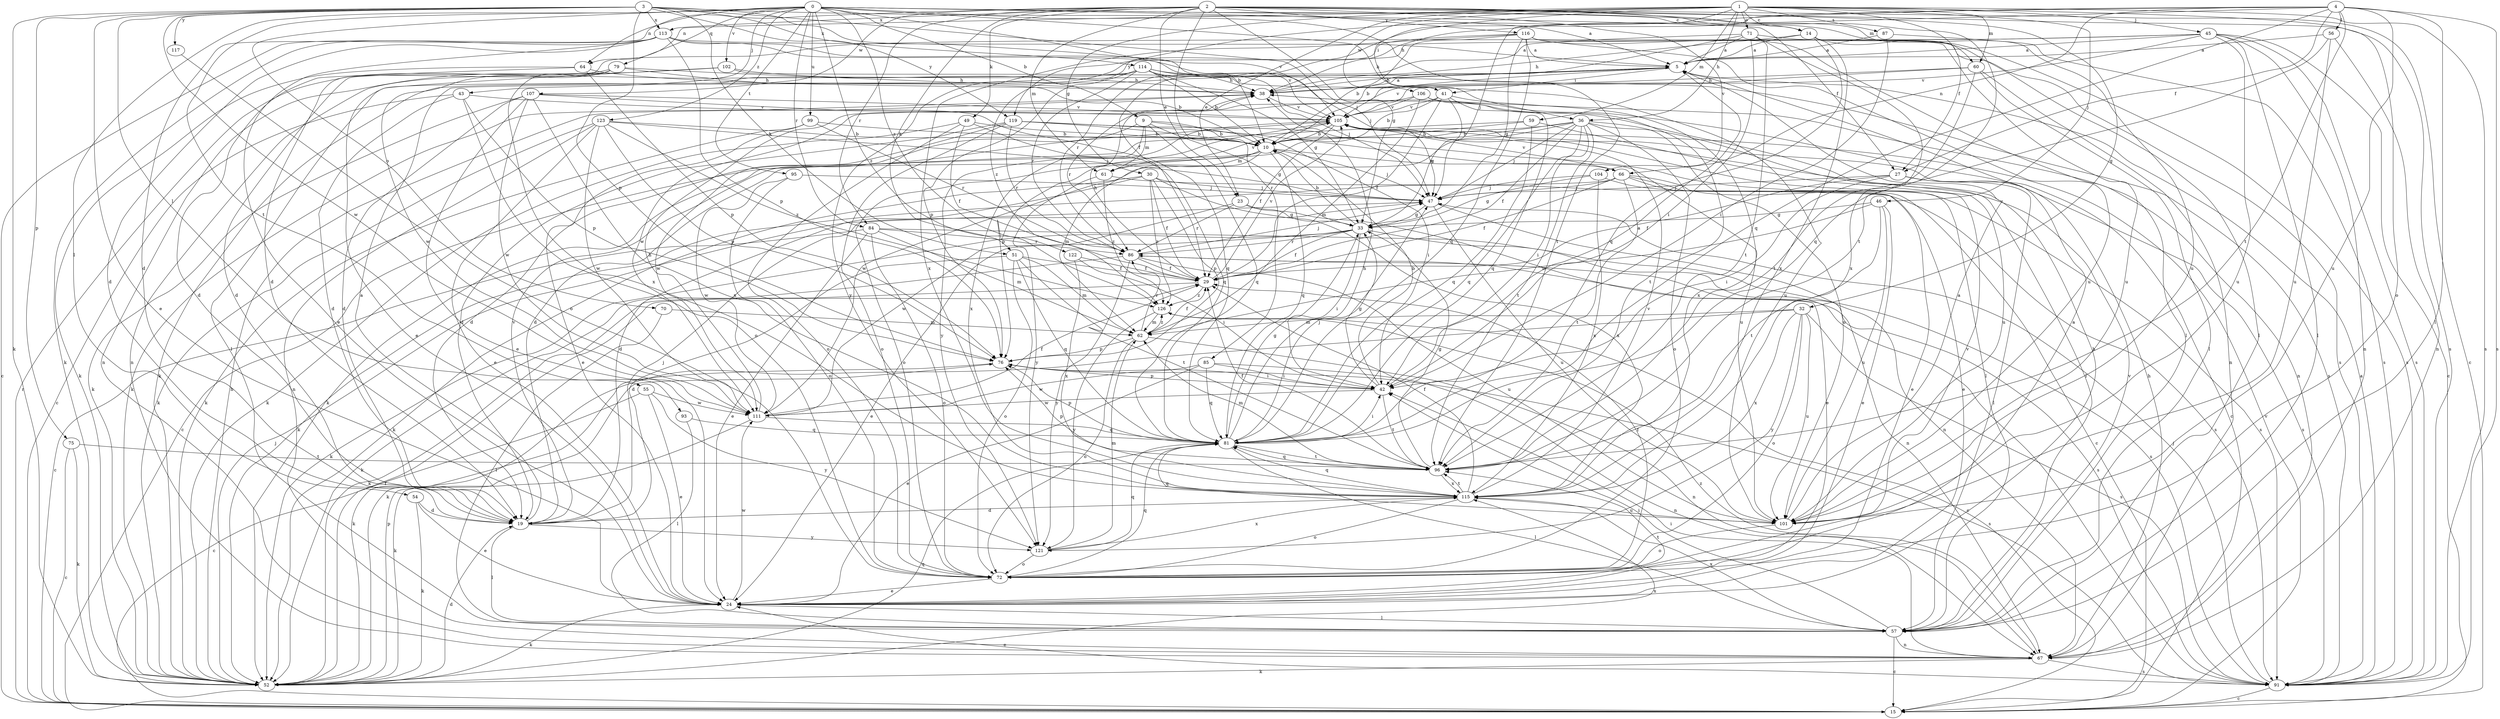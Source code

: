 strict digraph  {
0;
1;
2;
3;
4;
5;
9;
10;
14;
15;
19;
23;
24;
27;
29;
30;
32;
33;
36;
38;
41;
42;
43;
45;
46;
47;
49;
51;
52;
54;
55;
56;
57;
59;
60;
61;
62;
64;
66;
67;
70;
71;
72;
75;
76;
79;
81;
84;
85;
86;
87;
91;
93;
95;
96;
99;
101;
102;
104;
105;
106;
107;
111;
113;
114;
115;
116;
117;
119;
121;
122;
123;
126;
0 -> 5  [label=a];
0 -> 9  [label=b];
0 -> 10  [label=b];
0 -> 14  [label=c];
0 -> 36  [label=h];
0 -> 43  [label=j];
0 -> 54  [label=l];
0 -> 64  [label=n];
0 -> 70  [label=o];
0 -> 79  [label=q];
0 -> 84  [label=r];
0 -> 93  [label=t];
0 -> 95  [label=t];
0 -> 96  [label=t];
0 -> 99  [label=u];
0 -> 101  [label=u];
0 -> 102  [label=v];
0 -> 122  [label=z];
0 -> 123  [label=z];
0 -> 126  [label=z];
1 -> 14  [label=c];
1 -> 23  [label=e];
1 -> 27  [label=f];
1 -> 30  [label=g];
1 -> 36  [label=h];
1 -> 41  [label=i];
1 -> 45  [label=j];
1 -> 46  [label=j];
1 -> 47  [label=j];
1 -> 59  [label=m];
1 -> 60  [label=m];
1 -> 64  [label=n];
1 -> 71  [label=o];
1 -> 72  [label=o];
1 -> 87  [label=s];
1 -> 91  [label=s];
1 -> 106  [label=w];
2 -> 15  [label=c];
2 -> 19  [label=d];
2 -> 23  [label=e];
2 -> 32  [label=g];
2 -> 33  [label=g];
2 -> 49  [label=k];
2 -> 51  [label=k];
2 -> 60  [label=m];
2 -> 61  [label=m];
2 -> 84  [label=r];
2 -> 85  [label=r];
2 -> 91  [label=s];
2 -> 96  [label=t];
2 -> 104  [label=v];
2 -> 107  [label=w];
2 -> 113  [label=x];
2 -> 116  [label=y];
3 -> 24  [label=e];
3 -> 27  [label=f];
3 -> 47  [label=j];
3 -> 51  [label=k];
3 -> 52  [label=k];
3 -> 55  [label=l];
3 -> 75  [label=p];
3 -> 76  [label=p];
3 -> 105  [label=v];
3 -> 111  [label=w];
3 -> 113  [label=x];
3 -> 114  [label=x];
3 -> 117  [label=y];
3 -> 119  [label=y];
4 -> 27  [label=f];
4 -> 29  [label=f];
4 -> 38  [label=h];
4 -> 56  [label=l];
4 -> 57  [label=l];
4 -> 66  [label=n];
4 -> 81  [label=q];
4 -> 91  [label=s];
4 -> 96  [label=t];
4 -> 101  [label=u];
4 -> 119  [label=y];
5 -> 38  [label=h];
5 -> 41  [label=i];
5 -> 52  [label=k];
5 -> 105  [label=v];
9 -> 10  [label=b];
9 -> 19  [label=d];
9 -> 33  [label=g];
9 -> 42  [label=i];
9 -> 61  [label=m];
9 -> 81  [label=q];
9 -> 115  [label=x];
10 -> 15  [label=c];
10 -> 47  [label=j];
10 -> 61  [label=m];
10 -> 62  [label=m];
10 -> 66  [label=n];
10 -> 72  [label=o];
10 -> 81  [label=q];
14 -> 5  [label=a];
14 -> 38  [label=h];
14 -> 57  [label=l];
14 -> 81  [label=q];
14 -> 101  [label=u];
14 -> 115  [label=x];
15 -> 105  [label=v];
19 -> 5  [label=a];
19 -> 47  [label=j];
19 -> 57  [label=l];
19 -> 105  [label=v];
19 -> 121  [label=y];
23 -> 24  [label=e];
23 -> 33  [label=g];
23 -> 86  [label=r];
23 -> 111  [label=w];
24 -> 38  [label=h];
24 -> 52  [label=k];
24 -> 57  [label=l];
24 -> 96  [label=t];
24 -> 111  [label=w];
27 -> 29  [label=f];
27 -> 42  [label=i];
27 -> 47  [label=j];
27 -> 57  [label=l];
27 -> 91  [label=s];
29 -> 38  [label=h];
29 -> 52  [label=k];
29 -> 105  [label=v];
29 -> 126  [label=z];
30 -> 19  [label=d];
30 -> 29  [label=f];
30 -> 47  [label=j];
30 -> 52  [label=k];
30 -> 76  [label=p];
30 -> 115  [label=x];
30 -> 126  [label=z];
32 -> 52  [label=k];
32 -> 62  [label=m];
32 -> 72  [label=o];
32 -> 91  [label=s];
32 -> 101  [label=u];
32 -> 115  [label=x];
32 -> 121  [label=y];
33 -> 10  [label=b];
33 -> 24  [label=e];
33 -> 29  [label=f];
33 -> 42  [label=i];
33 -> 52  [label=k];
33 -> 67  [label=n];
33 -> 86  [label=r];
36 -> 10  [label=b];
36 -> 19  [label=d];
36 -> 29  [label=f];
36 -> 42  [label=i];
36 -> 47  [label=j];
36 -> 57  [label=l];
36 -> 72  [label=o];
36 -> 81  [label=q];
36 -> 96  [label=t];
36 -> 101  [label=u];
36 -> 111  [label=w];
38 -> 5  [label=a];
38 -> 52  [label=k];
38 -> 105  [label=v];
41 -> 10  [label=b];
41 -> 29  [label=f];
41 -> 33  [label=g];
41 -> 81  [label=q];
41 -> 105  [label=v];
41 -> 115  [label=x];
42 -> 5  [label=a];
42 -> 10  [label=b];
42 -> 33  [label=g];
42 -> 76  [label=p];
42 -> 96  [label=t];
42 -> 111  [label=w];
43 -> 15  [label=c];
43 -> 19  [label=d];
43 -> 72  [label=o];
43 -> 76  [label=p];
43 -> 105  [label=v];
45 -> 5  [label=a];
45 -> 15  [label=c];
45 -> 19  [label=d];
45 -> 57  [label=l];
45 -> 67  [label=n];
45 -> 91  [label=s];
45 -> 101  [label=u];
45 -> 105  [label=v];
45 -> 121  [label=y];
46 -> 24  [label=e];
46 -> 33  [label=g];
46 -> 62  [label=m];
46 -> 96  [label=t];
46 -> 101  [label=u];
47 -> 33  [label=g];
47 -> 67  [label=n];
47 -> 101  [label=u];
49 -> 10  [label=b];
49 -> 29  [label=f];
49 -> 52  [label=k];
49 -> 72  [label=o];
49 -> 81  [label=q];
51 -> 19  [label=d];
51 -> 29  [label=f];
51 -> 62  [label=m];
51 -> 72  [label=o];
51 -> 81  [label=q];
51 -> 96  [label=t];
52 -> 19  [label=d];
52 -> 29  [label=f];
52 -> 38  [label=h];
52 -> 47  [label=j];
52 -> 76  [label=p];
52 -> 81  [label=q];
52 -> 115  [label=x];
54 -> 19  [label=d];
54 -> 24  [label=e];
54 -> 52  [label=k];
55 -> 15  [label=c];
55 -> 24  [label=e];
55 -> 111  [label=w];
55 -> 121  [label=y];
56 -> 5  [label=a];
56 -> 67  [label=n];
56 -> 81  [label=q];
56 -> 101  [label=u];
57 -> 15  [label=c];
57 -> 42  [label=i];
57 -> 67  [label=n];
57 -> 105  [label=v];
57 -> 115  [label=x];
59 -> 10  [label=b];
59 -> 52  [label=k];
59 -> 81  [label=q];
59 -> 101  [label=u];
60 -> 38  [label=h];
60 -> 57  [label=l];
60 -> 67  [label=n];
60 -> 96  [label=t];
60 -> 111  [label=w];
61 -> 91  [label=s];
61 -> 105  [label=v];
61 -> 121  [label=y];
61 -> 126  [label=z];
62 -> 29  [label=f];
62 -> 67  [label=n];
62 -> 72  [label=o];
62 -> 76  [label=p];
62 -> 86  [label=r];
62 -> 126  [label=z];
64 -> 19  [label=d];
64 -> 38  [label=h];
64 -> 52  [label=k];
64 -> 76  [label=p];
66 -> 15  [label=c];
66 -> 24  [label=e];
66 -> 29  [label=f];
66 -> 47  [label=j];
66 -> 52  [label=k];
66 -> 91  [label=s];
66 -> 96  [label=t];
66 -> 105  [label=v];
67 -> 38  [label=h];
67 -> 42  [label=i];
67 -> 52  [label=k];
67 -> 91  [label=s];
67 -> 126  [label=z];
70 -> 57  [label=l];
70 -> 62  [label=m];
71 -> 5  [label=a];
71 -> 10  [label=b];
71 -> 42  [label=i];
71 -> 86  [label=r];
71 -> 91  [label=s];
71 -> 96  [label=t];
71 -> 115  [label=x];
72 -> 5  [label=a];
72 -> 24  [label=e];
72 -> 29  [label=f];
72 -> 81  [label=q];
72 -> 105  [label=v];
75 -> 15  [label=c];
75 -> 52  [label=k];
75 -> 96  [label=t];
76 -> 42  [label=i];
76 -> 52  [label=k];
76 -> 91  [label=s];
79 -> 10  [label=b];
79 -> 19  [label=d];
79 -> 38  [label=h];
79 -> 111  [label=w];
79 -> 115  [label=x];
79 -> 15  [label=r];
81 -> 33  [label=g];
81 -> 38  [label=h];
81 -> 42  [label=i];
81 -> 47  [label=j];
81 -> 57  [label=l];
81 -> 76  [label=p];
81 -> 96  [label=t];
84 -> 15  [label=c];
84 -> 24  [label=e];
84 -> 62  [label=m];
84 -> 72  [label=o];
84 -> 86  [label=r];
84 -> 91  [label=s];
85 -> 24  [label=e];
85 -> 42  [label=i];
85 -> 67  [label=n];
85 -> 81  [label=q];
85 -> 111  [label=w];
86 -> 29  [label=f];
86 -> 47  [label=j];
86 -> 52  [label=k];
86 -> 91  [label=s];
86 -> 101  [label=u];
86 -> 121  [label=y];
87 -> 5  [label=a];
87 -> 42  [label=i];
87 -> 91  [label=s];
91 -> 5  [label=a];
91 -> 15  [label=c];
91 -> 24  [label=e];
91 -> 47  [label=j];
91 -> 86  [label=r];
93 -> 57  [label=l];
93 -> 81  [label=q];
95 -> 47  [label=j];
95 -> 72  [label=o];
95 -> 111  [label=w];
96 -> 29  [label=f];
96 -> 33  [label=g];
96 -> 62  [label=m];
96 -> 76  [label=p];
96 -> 81  [label=q];
96 -> 115  [label=x];
99 -> 10  [label=b];
99 -> 24  [label=e];
99 -> 52  [label=k];
99 -> 86  [label=r];
101 -> 5  [label=a];
101 -> 72  [label=o];
101 -> 81  [label=q];
102 -> 24  [label=e];
102 -> 38  [label=h];
102 -> 67  [label=n];
102 -> 101  [label=u];
104 -> 24  [label=e];
104 -> 33  [label=g];
104 -> 47  [label=j];
104 -> 115  [label=x];
105 -> 10  [label=b];
105 -> 15  [label=c];
105 -> 29  [label=f];
105 -> 76  [label=p];
105 -> 121  [label=y];
106 -> 62  [label=m];
106 -> 67  [label=n];
106 -> 86  [label=r];
106 -> 96  [label=t];
106 -> 105  [label=v];
107 -> 19  [label=d];
107 -> 24  [label=e];
107 -> 52  [label=k];
107 -> 81  [label=q];
107 -> 105  [label=v];
107 -> 111  [label=w];
107 -> 115  [label=x];
111 -> 29  [label=f];
111 -> 38  [label=h];
111 -> 52  [label=k];
111 -> 81  [label=q];
113 -> 5  [label=a];
113 -> 15  [label=c];
113 -> 19  [label=d];
113 -> 24  [label=e];
113 -> 47  [label=j];
113 -> 52  [label=k];
113 -> 76  [label=p];
113 -> 105  [label=v];
114 -> 10  [label=b];
114 -> 33  [label=g];
114 -> 38  [label=h];
114 -> 47  [label=j];
114 -> 57  [label=l];
114 -> 67  [label=n];
114 -> 76  [label=p];
114 -> 86  [label=r];
114 -> 91  [label=s];
115 -> 19  [label=d];
115 -> 29  [label=f];
115 -> 72  [label=o];
115 -> 81  [label=q];
115 -> 96  [label=t];
115 -> 101  [label=u];
115 -> 105  [label=v];
116 -> 5  [label=a];
116 -> 10  [label=b];
116 -> 33  [label=g];
116 -> 57  [label=l];
116 -> 81  [label=q];
116 -> 91  [label=s];
116 -> 101  [label=u];
116 -> 115  [label=x];
116 -> 126  [label=z];
117 -> 72  [label=o];
119 -> 10  [label=b];
119 -> 19  [label=d];
119 -> 57  [label=l];
119 -> 72  [label=o];
119 -> 86  [label=r];
119 -> 101  [label=u];
119 -> 111  [label=w];
121 -> 62  [label=m];
121 -> 72  [label=o];
121 -> 81  [label=q];
121 -> 115  [label=x];
122 -> 29  [label=f];
122 -> 42  [label=i];
122 -> 115  [label=x];
123 -> 10  [label=b];
123 -> 24  [label=e];
123 -> 47  [label=j];
123 -> 52  [label=k];
123 -> 67  [label=n];
123 -> 76  [label=p];
123 -> 111  [label=w];
123 -> 126  [label=z];
126 -> 15  [label=c];
126 -> 62  [label=m];
126 -> 121  [label=y];
}
